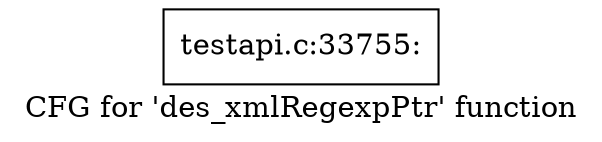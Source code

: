 digraph "CFG for 'des_xmlRegexpPtr' function" {
	label="CFG for 'des_xmlRegexpPtr' function";

	Node0x52fcbd0 [shape=record,label="{testapi.c:33755:}"];
}
